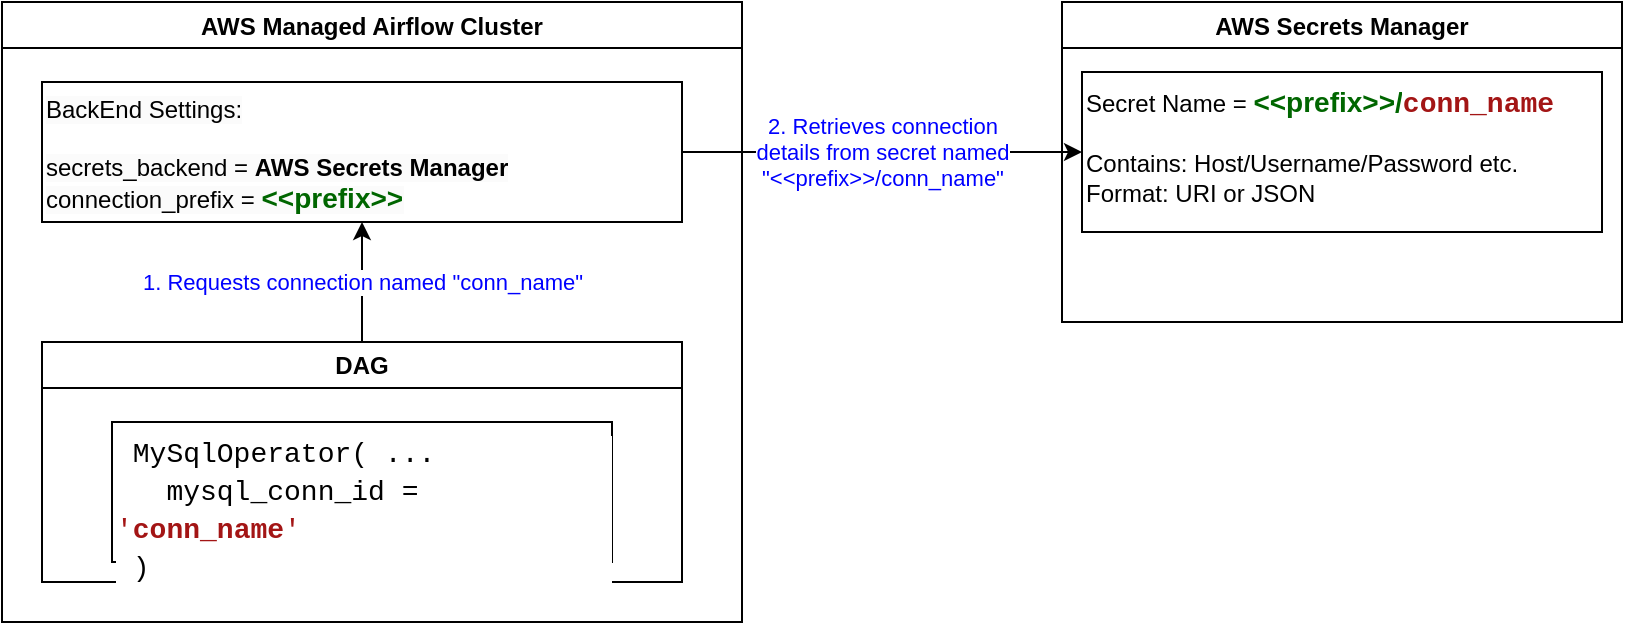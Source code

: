 <mxfile version="21.2.8" type="device" pages="2">
  <diagram name="Secrets Manager - Connections" id="eyTmbva28oI2vyMvv1o2">
    <mxGraphModel dx="1418" dy="828" grid="1" gridSize="10" guides="1" tooltips="1" connect="1" arrows="1" fold="1" page="1" pageScale="1" pageWidth="1100" pageHeight="850" math="0" shadow="0">
      <root>
        <mxCell id="0" />
        <mxCell id="1" parent="0" />
        <mxCell id="TREJK7lmLjp65B2A7TYI-1" value="AWS Managed Airflow Cluster" style="swimlane;" parent="1" vertex="1">
          <mxGeometry x="70" y="150" width="370" height="310" as="geometry" />
        </mxCell>
        <mxCell id="TREJK7lmLjp65B2A7TYI-13" value="1. Requests connection named &quot;conn_name&quot;" style="edgeStyle=orthogonalEdgeStyle;rounded=0;orthogonalLoop=1;jettySize=auto;html=1;entryX=0.5;entryY=1;entryDx=0;entryDy=0;fontColor=#0000FF;" parent="TREJK7lmLjp65B2A7TYI-1" source="TREJK7lmLjp65B2A7TYI-3" target="TREJK7lmLjp65B2A7TYI-5" edge="1">
          <mxGeometry relative="1" as="geometry" />
        </mxCell>
        <mxCell id="TREJK7lmLjp65B2A7TYI-3" value="DAG" style="swimlane;whiteSpace=wrap;html=1;" parent="TREJK7lmLjp65B2A7TYI-1" vertex="1">
          <mxGeometry x="20" y="170" width="320" height="120" as="geometry" />
        </mxCell>
        <mxCell id="TREJK7lmLjp65B2A7TYI-6" value="&lt;div style=&quot;background-color: rgb(255, 255, 255); font-family: Consolas, &amp;quot;Courier New&amp;quot;, monospace; font-size: 14px; line-height: 19px;&quot;&gt;&lt;div&gt;&amp;nbsp;MySqlOperator( ...&lt;/div&gt;&lt;div&gt;&amp;nbsp; &amp;nbsp;mysql_conn_id = &lt;span style=&quot;color: rgb(163, 21, 21);&quot;&gt;&#39;&lt;b&gt;conn_name&lt;/b&gt;&#39;&lt;/span&gt;&lt;/div&gt;&lt;div&gt;&amp;nbsp;)&lt;/div&gt;&lt;/div&gt;" style="rounded=0;whiteSpace=wrap;html=1;verticalAlign=top;align=left;" parent="TREJK7lmLjp65B2A7TYI-3" vertex="1">
          <mxGeometry x="35" y="40" width="250" height="70" as="geometry" />
        </mxCell>
        <mxCell id="TREJK7lmLjp65B2A7TYI-5" value="&lt;span style=&quot;color: rgb(0, 0, 0); font-family: Helvetica; font-size: 12px; font-style: normal; font-variant-ligatures: normal; font-variant-caps: normal; font-weight: 400; letter-spacing: normal; orphans: 2; text-indent: 0px; text-transform: none; widows: 2; word-spacing: 0px; -webkit-text-stroke-width: 0px; background-color: rgb(251, 251, 251); text-decoration-thickness: initial; text-decoration-style: initial; text-decoration-color: initial; float: none; display: inline !important;&quot;&gt;BackEnd Settings:&lt;/span&gt;&lt;br style=&quot;border-color: var(--border-color); color: rgb(0, 0, 0); font-family: Helvetica; font-size: 12px; font-style: normal; font-variant-ligatures: normal; font-variant-caps: normal; font-weight: 400; letter-spacing: normal; orphans: 2; text-indent: 0px; text-transform: none; widows: 2; word-spacing: 0px; -webkit-text-stroke-width: 0px; background-color: rgb(251, 251, 251); text-decoration-thickness: initial; text-decoration-style: initial; text-decoration-color: initial;&quot;&gt;&lt;br style=&quot;border-color: var(--border-color); color: rgb(0, 0, 0); font-family: Helvetica; font-size: 12px; font-style: normal; font-variant-ligatures: normal; font-variant-caps: normal; font-weight: 400; letter-spacing: normal; orphans: 2; text-indent: 0px; text-transform: none; widows: 2; word-spacing: 0px; -webkit-text-stroke-width: 0px; background-color: rgb(251, 251, 251); text-decoration-thickness: initial; text-decoration-style: initial; text-decoration-color: initial;&quot;&gt;&lt;span style=&quot;color: rgb(0, 0, 0); font-family: Helvetica; font-size: 12px; font-style: normal; font-variant-ligatures: normal; font-variant-caps: normal; font-weight: 400; letter-spacing: normal; orphans: 2; text-indent: 0px; text-transform: none; widows: 2; word-spacing: 0px; -webkit-text-stroke-width: 0px; background-color: rgb(251, 251, 251); text-decoration-thickness: initial; text-decoration-style: initial; text-decoration-color: initial; float: none; display: inline !important;&quot;&gt;secrets_backend = &lt;/span&gt;&lt;span style=&quot;color: rgb(0, 0, 0); font-family: Helvetica; font-size: 12px; font-style: normal; font-variant-ligatures: normal; font-variant-caps: normal; letter-spacing: normal; orphans: 2; text-indent: 0px; text-transform: none; widows: 2; word-spacing: 0px; -webkit-text-stroke-width: 0px; background-color: rgb(251, 251, 251); text-decoration-thickness: initial; text-decoration-style: initial; text-decoration-color: initial; float: none; display: inline !important;&quot;&gt;&lt;b&gt;AWS Secrets Manager&lt;/b&gt;&lt;/span&gt;&lt;br style=&quot;border-color: var(--border-color); color: rgb(0, 0, 0); font-family: Helvetica; font-size: 12px; font-style: normal; font-variant-ligatures: normal; font-variant-caps: normal; font-weight: 400; letter-spacing: normal; orphans: 2; text-indent: 0px; text-transform: none; widows: 2; word-spacing: 0px; -webkit-text-stroke-width: 0px; background-color: rgb(251, 251, 251); text-decoration-thickness: initial; text-decoration-style: initial; text-decoration-color: initial;&quot;&gt;&lt;span style=&quot;color: rgb(0, 0, 0); font-family: Helvetica; font-size: 12px; font-style: normal; font-variant-ligatures: normal; font-variant-caps: normal; font-weight: 400; letter-spacing: normal; orphans: 2; text-indent: 0px; text-transform: none; widows: 2; word-spacing: 0px; -webkit-text-stroke-width: 0px; background-color: rgb(251, 251, 251); text-decoration-thickness: initial; text-decoration-style: initial; text-decoration-color: initial; float: none; display: inline !important;&quot;&gt;connection_prefix = &lt;/span&gt;&lt;span style=&quot;font-family: Helvetica; font-style: normal; font-variant-ligatures: normal; font-variant-caps: normal; letter-spacing: normal; orphans: 2; text-indent: 0px; text-transform: none; widows: 2; word-spacing: 0px; -webkit-text-stroke-width: 0px; background-color: rgb(251, 251, 251); text-decoration-thickness: initial; text-decoration-style: initial; text-decoration-color: initial; float: none; display: inline !important;&quot;&gt;&lt;font size=&quot;1&quot; style=&quot;&quot; color=&quot;#006600&quot;&gt;&lt;b style=&quot;font-size: 14px;&quot;&gt;&amp;lt;&amp;lt;prefix&amp;gt;&amp;gt;&lt;/b&gt;&lt;/font&gt;&lt;/span&gt;" style="rounded=0;whiteSpace=wrap;html=1;verticalAlign=top;align=left;" parent="TREJK7lmLjp65B2A7TYI-1" vertex="1">
          <mxGeometry x="20" y="40" width="320" height="70" as="geometry" />
        </mxCell>
        <mxCell id="TREJK7lmLjp65B2A7TYI-7" value="AWS Secrets Manager" style="swimlane;" parent="1" vertex="1">
          <mxGeometry x="600" y="150" width="280" height="160" as="geometry" />
        </mxCell>
        <mxCell id="TREJK7lmLjp65B2A7TYI-8" value="Secret Name =&amp;nbsp;&lt;font style=&quot;border-color: var(--border-color);&quot; size=&quot;1&quot; color=&quot;#006600&quot;&gt;&lt;b style=&quot;border-color: var(--border-color); font-size: 14px;&quot;&gt;&amp;lt;&amp;lt;prefix&amp;gt;&amp;gt;/&lt;/b&gt;&lt;/font&gt;&lt;b style=&quot;border-color: var(--border-color); color: rgb(163, 21, 21); font-family: Consolas, &amp;quot;Courier New&amp;quot;, monospace; font-size: 14px; background-color: rgb(255, 255, 255);&quot;&gt;conn_name&lt;/b&gt;&lt;br&gt;&lt;br&gt;Contains: Host/Username/Password etc. &lt;br&gt;Format: URI or JSON&lt;br&gt;&lt;b style=&quot;border-color: var(--border-color); color: rgb(163, 21, 21); font-family: Consolas, &amp;quot;Courier New&amp;quot;, monospace; font-size: 14px; background-color: rgb(255, 255, 255);&quot;&gt;&lt;br&gt;&lt;br&gt;&lt;br&gt;&lt;/b&gt;" style="rounded=0;whiteSpace=wrap;html=1;verticalAlign=top;align=left;" parent="TREJK7lmLjp65B2A7TYI-7" vertex="1">
          <mxGeometry x="10" y="35" width="260" height="80" as="geometry" />
        </mxCell>
        <mxCell id="TREJK7lmLjp65B2A7TYI-14" value="2. Retrieves connection&lt;br&gt;details from secret named &lt;br&gt;&quot;&amp;lt;&amp;lt;prefix&amp;gt;&amp;gt;/conn_name&quot;" style="edgeStyle=orthogonalEdgeStyle;rounded=0;orthogonalLoop=1;jettySize=auto;html=1;entryX=0;entryY=0.5;entryDx=0;entryDy=0;fontColor=#0000FF;" parent="1" source="TREJK7lmLjp65B2A7TYI-5" target="TREJK7lmLjp65B2A7TYI-8" edge="1">
          <mxGeometry relative="1" as="geometry" />
        </mxCell>
      </root>
    </mxGraphModel>
  </diagram>
  <diagram name="Secrets Manager - Variables" id="ljwEArL4pbQEJRG0JcG_">
    <mxGraphModel dx="1418" dy="828" grid="1" gridSize="10" guides="1" tooltips="1" connect="1" arrows="1" fold="1" page="1" pageScale="1" pageWidth="1100" pageHeight="850" math="0" shadow="0">
      <root>
        <mxCell id="deJ4t0esJLtrHH3z8C1N-0" />
        <mxCell id="deJ4t0esJLtrHH3z8C1N-1" parent="deJ4t0esJLtrHH3z8C1N-0" />
        <mxCell id="deJ4t0esJLtrHH3z8C1N-2" value="AWS Managed Airflow Cluster" style="swimlane;" vertex="1" parent="deJ4t0esJLtrHH3z8C1N-1">
          <mxGeometry x="20" y="150" width="600" height="390" as="geometry" />
        </mxCell>
        <mxCell id="deJ4t0esJLtrHH3z8C1N-3" value="A1. Requests value of variable named &quot;var_name&quot;" style="edgeStyle=orthogonalEdgeStyle;rounded=0;orthogonalLoop=1;jettySize=auto;html=1;entryX=0.5;entryY=1;entryDx=0;entryDy=0;fontColor=#0000FF;exitX=1;exitY=0.5;exitDx=0;exitDy=0;" edge="1" parent="deJ4t0esJLtrHH3z8C1N-2" source="deJ4t0esJLtrHH3z8C1N-5" target="deJ4t0esJLtrHH3z8C1N-6">
          <mxGeometry x="0.353" y="-120" relative="1" as="geometry">
            <mxPoint as="offset" />
          </mxGeometry>
        </mxCell>
        <mxCell id="deJ4t0esJLtrHH3z8C1N-4" value="DAG" style="swimlane;whiteSpace=wrap;html=1;" vertex="1" parent="deJ4t0esJLtrHH3z8C1N-2">
          <mxGeometry x="20" y="120" width="280" height="170" as="geometry" />
        </mxCell>
        <mxCell id="deJ4t0esJLtrHH3z8C1N-5" value="&lt;div style=&quot;background-color: rgb(255, 255, 255); font-family: Consolas, &amp;quot;Courier New&amp;quot;, monospace; font-size: 14px; line-height: 19px;&quot;&gt;&lt;div style=&quot;line-height: 19px;&quot;&gt;value =&amp;nbsp;&lt;/div&gt;&lt;div style=&quot;line-height: 19px;&quot;&gt;&amp;nbsp; Variable.get(&#39;var_name&#39;)&lt;/div&gt;&lt;/div&gt;" style="rounded=0;whiteSpace=wrap;html=1;verticalAlign=top;align=left;" vertex="1" parent="deJ4t0esJLtrHH3z8C1N-4">
          <mxGeometry x="10" y="40" width="230" height="50" as="geometry" />
        </mxCell>
        <mxCell id="zMBmv2wJwzY15TC0EhDK-0" value="&lt;div style=&quot;background-color: rgb(255, 255, 255); font-family: Consolas, &amp;quot;Courier New&amp;quot;, monospace; font-size: 14px; line-height: 19px;&quot;&gt;&lt;div style=&quot;line-height: 19px;&quot;&gt;value =&amp;nbsp;&lt;/div&gt;&lt;div style=&quot;line-height: 19px;&quot;&gt;&amp;nbsp;&amp;nbsp;os.environ[&lt;span style=&quot;color: rgb(163, 21, 21);&quot;&gt;&#39;os_var_name&#39;&lt;/span&gt;&lt;span style=&quot;&quot;&gt;]&lt;/span&gt;&lt;/div&gt;&lt;/div&gt;" style="rounded=0;whiteSpace=wrap;html=1;verticalAlign=top;align=left;" vertex="1" parent="deJ4t0esJLtrHH3z8C1N-4">
          <mxGeometry x="10" y="100" width="230" height="50" as="geometry" />
        </mxCell>
        <mxCell id="deJ4t0esJLtrHH3z8C1N-6" value="&lt;span style=&quot;color: rgb(0, 0, 0); font-family: Helvetica; font-size: 12px; font-style: normal; font-variant-ligatures: normal; font-variant-caps: normal; font-weight: 400; letter-spacing: normal; orphans: 2; text-indent: 0px; text-transform: none; widows: 2; word-spacing: 0px; -webkit-text-stroke-width: 0px; background-color: rgb(251, 251, 251); text-decoration-thickness: initial; text-decoration-style: initial; text-decoration-color: initial; float: none; display: inline !important;&quot;&gt;BackEnd Settings:&lt;/span&gt;&lt;br style=&quot;border-color: var(--border-color); color: rgb(0, 0, 0); font-family: Helvetica; font-size: 12px; font-style: normal; font-variant-ligatures: normal; font-variant-caps: normal; font-weight: 400; letter-spacing: normal; orphans: 2; text-indent: 0px; text-transform: none; widows: 2; word-spacing: 0px; -webkit-text-stroke-width: 0px; background-color: rgb(251, 251, 251); text-decoration-thickness: initial; text-decoration-style: initial; text-decoration-color: initial;&quot;&gt;&lt;br style=&quot;border-color: var(--border-color); color: rgb(0, 0, 0); font-family: Helvetica; font-size: 12px; font-style: normal; font-variant-ligatures: normal; font-variant-caps: normal; font-weight: 400; letter-spacing: normal; orphans: 2; text-indent: 0px; text-transform: none; widows: 2; word-spacing: 0px; -webkit-text-stroke-width: 0px; background-color: rgb(251, 251, 251); text-decoration-thickness: initial; text-decoration-style: initial; text-decoration-color: initial;&quot;&gt;&lt;span style=&quot;color: rgb(0, 0, 0); font-family: Helvetica; font-size: 12px; font-style: normal; font-variant-ligatures: normal; font-variant-caps: normal; font-weight: 400; letter-spacing: normal; orphans: 2; text-indent: 0px; text-transform: none; widows: 2; word-spacing: 0px; -webkit-text-stroke-width: 0px; background-color: rgb(251, 251, 251); text-decoration-thickness: initial; text-decoration-style: initial; text-decoration-color: initial; float: none; display: inline !important;&quot;&gt;secrets_backend = &lt;/span&gt;&lt;span style=&quot;color: rgb(0, 0, 0); font-family: Helvetica; font-size: 12px; font-style: normal; font-variant-ligatures: normal; font-variant-caps: normal; letter-spacing: normal; orphans: 2; text-indent: 0px; text-transform: none; widows: 2; word-spacing: 0px; -webkit-text-stroke-width: 0px; background-color: rgb(251, 251, 251); text-decoration-thickness: initial; text-decoration-style: initial; text-decoration-color: initial; float: none; display: inline !important;&quot;&gt;&lt;b&gt;AWS Secrets Manager&lt;/b&gt;&lt;/span&gt;&lt;br style=&quot;border-color: var(--border-color); color: rgb(0, 0, 0); font-family: Helvetica; font-size: 12px; font-style: normal; font-variant-ligatures: normal; font-variant-caps: normal; font-weight: 400; letter-spacing: normal; orphans: 2; text-indent: 0px; text-transform: none; widows: 2; word-spacing: 0px; -webkit-text-stroke-width: 0px; background-color: rgb(251, 251, 251); text-decoration-thickness: initial; text-decoration-style: initial; text-decoration-color: initial;&quot;&gt;&lt;span style=&quot;color: rgb(0, 0, 0); font-family: Helvetica; font-size: 12px; font-style: normal; font-variant-ligatures: normal; font-variant-caps: normal; font-weight: 400; letter-spacing: normal; orphans: 2; text-indent: 0px; text-transform: none; widows: 2; word-spacing: 0px; -webkit-text-stroke-width: 0px; background-color: rgb(251, 251, 251); text-decoration-thickness: initial; text-decoration-style: initial; text-decoration-color: initial; float: none; display: inline !important;&quot;&gt;VARIABLES_prefix = &lt;/span&gt;&lt;span style=&quot;font-family: Helvetica; font-style: normal; font-variant-ligatures: normal; font-variant-caps: normal; letter-spacing: normal; orphans: 2; text-indent: 0px; text-transform: none; widows: 2; word-spacing: 0px; -webkit-text-stroke-width: 0px; background-color: rgb(251, 251, 251); text-decoration-thickness: initial; text-decoration-style: initial; text-decoration-color: initial; float: none; display: inline !important;&quot;&gt;&lt;font size=&quot;1&quot; style=&quot;&quot; color=&quot;#006600&quot;&gt;&lt;b style=&quot;font-size: 14px;&quot;&gt;&amp;lt;&amp;lt;var_prefix&amp;gt;&amp;gt;&lt;/b&gt;&lt;/font&gt;&lt;/span&gt;" style="rounded=0;whiteSpace=wrap;html=1;verticalAlign=top;align=left;" vertex="1" parent="deJ4t0esJLtrHH3z8C1N-2">
          <mxGeometry x="190" y="35" width="320" height="70" as="geometry" />
        </mxCell>
        <mxCell id="zMBmv2wJwzY15TC0EhDK-1" value="&lt;span style=&quot;color: rgb(0, 0, 0); font-family: Helvetica; font-size: 12px; font-style: normal; font-variant-ligatures: normal; font-variant-caps: normal; font-weight: 400; letter-spacing: normal; orphans: 2; text-indent: 0px; text-transform: none; widows: 2; word-spacing: 0px; -webkit-text-stroke-width: 0px; background-color: rgb(251, 251, 251); text-decoration-thickness: initial; text-decoration-style: initial; text-decoration-color: initial; float: none; display: inline !important;&quot;&gt;Variables Defined in Cluster Settings (during creation):&lt;/span&gt;&lt;br style=&quot;border-color: var(--border-color); color: rgb(0, 0, 0); font-family: Helvetica; font-size: 12px; font-style: normal; font-variant-ligatures: normal; font-variant-caps: normal; font-weight: 400; letter-spacing: normal; orphans: 2; text-indent: 0px; text-transform: none; widows: 2; word-spacing: 0px; -webkit-text-stroke-width: 0px; background-color: rgb(251, 251, 251); text-decoration-thickness: initial; text-decoration-style: initial; text-decoration-color: initial;&quot;&gt;&lt;br style=&quot;border-color: var(--border-color); color: rgb(0, 0, 0); font-family: Helvetica; font-size: 12px; font-style: normal; font-variant-ligatures: normal; font-variant-caps: normal; font-weight: 400; letter-spacing: normal; orphans: 2; text-indent: 0px; text-transform: none; widows: 2; word-spacing: 0px; -webkit-text-stroke-width: 0px; background-color: rgb(251, 251, 251); text-decoration-thickness: initial; text-decoration-style: initial; text-decoration-color: initial;&quot;&gt;&lt;span style=&quot;color: rgb(0, 0, 0); font-family: Helvetica; font-size: 12px; font-style: normal; font-variant-ligatures: normal; font-variant-caps: normal; font-weight: 400; letter-spacing: normal; orphans: 2; text-indent: 0px; text-transform: none; widows: 2; word-spacing: 0px; -webkit-text-stroke-width: 0px; background-color: rgb(251, 251, 251); text-decoration-thickness: initial; text-decoration-style: initial; text-decoration-color: initial; float: none; display: inline !important;&quot;&gt;os_var_name = &lt;/span&gt;&lt;span style=&quot;font-family: Helvetica; font-style: normal; font-variant-ligatures: normal; font-variant-caps: normal; letter-spacing: normal; orphans: 2; text-indent: 0px; text-transform: none; widows: 2; word-spacing: 0px; -webkit-text-stroke-width: 0px; background-color: rgb(251, 251, 251); text-decoration-thickness: initial; text-decoration-style: initial; text-decoration-color: initial; float: none; display: inline !important;&quot;&gt;&lt;font size=&quot;1&quot; style=&quot;&quot; color=&quot;#006600&quot;&gt;&lt;b style=&quot;font-size: 14px;&quot;&gt;&amp;lt;&amp;lt;var_value&amp;gt;&amp;gt;&lt;/b&gt;&lt;/font&gt;&lt;/span&gt;" style="rounded=0;whiteSpace=wrap;html=1;verticalAlign=top;align=left;" vertex="1" parent="deJ4t0esJLtrHH3z8C1N-2">
          <mxGeometry x="190" y="310" width="320" height="70" as="geometry" />
        </mxCell>
        <mxCell id="zMBmv2wJwzY15TC0EhDK-2" value="B1. Retrieves value directly" style="edgeStyle=orthogonalEdgeStyle;rounded=0;orthogonalLoop=1;jettySize=auto;html=1;entryX=0.5;entryY=0;entryDx=0;entryDy=0;exitX=1;exitY=0.5;exitDx=0;exitDy=0;fontColor=#0000FF;" edge="1" parent="deJ4t0esJLtrHH3z8C1N-2" source="zMBmv2wJwzY15TC0EhDK-0" target="zMBmv2wJwzY15TC0EhDK-1">
          <mxGeometry x="0.355" y="30" relative="1" as="geometry">
            <mxPoint as="offset" />
          </mxGeometry>
        </mxCell>
        <mxCell id="deJ4t0esJLtrHH3z8C1N-7" value="AWS Secrets Manager" style="swimlane;" vertex="1" parent="deJ4t0esJLtrHH3z8C1N-1">
          <mxGeometry x="710" y="150" width="280" height="120" as="geometry" />
        </mxCell>
        <mxCell id="deJ4t0esJLtrHH3z8C1N-8" value="Secret Name =&amp;nbsp;&lt;font style=&quot;border-color: var(--border-color);&quot; size=&quot;1&quot; color=&quot;#006600&quot;&gt;&lt;b style=&quot;border-color: var(--border-color); font-size: 14px;&quot;&gt;&amp;lt;&amp;lt;var_prefix&amp;gt;&amp;gt;/&lt;/b&gt;&lt;/font&gt;&lt;b style=&quot;border-color: var(--border-color); color: rgb(163, 21, 21); font-family: Consolas, &amp;quot;Courier New&amp;quot;, monospace; font-size: 14px; background-color: rgb(255, 255, 255);&quot;&gt;var_name&lt;/b&gt;&lt;br&gt;&lt;br&gt;Contains: variable value&lt;br&gt;&lt;b style=&quot;border-color: var(--border-color); color: rgb(163, 21, 21); font-family: Consolas, &amp;quot;Courier New&amp;quot;, monospace; font-size: 14px; background-color: rgb(255, 255, 255);&quot;&gt;&lt;br&gt;&lt;br&gt;&lt;br&gt;&lt;/b&gt;" style="rounded=0;whiteSpace=wrap;html=1;verticalAlign=top;align=left;" vertex="1" parent="deJ4t0esJLtrHH3z8C1N-7">
          <mxGeometry x="10" y="35" width="260" height="65" as="geometry" />
        </mxCell>
        <mxCell id="deJ4t0esJLtrHH3z8C1N-9" value="A2. Retrieves connection&lt;br&gt;details from secret named &lt;br&gt;&quot;&amp;lt;&amp;lt;var_prefix&amp;gt;&amp;gt;/var_name&quot;" style="edgeStyle=orthogonalEdgeStyle;rounded=0;orthogonalLoop=1;jettySize=auto;html=1;entryX=0;entryY=0.5;entryDx=0;entryDy=0;fontColor=#0000FF;" edge="1" parent="deJ4t0esJLtrHH3z8C1N-1" source="deJ4t0esJLtrHH3z8C1N-6" target="deJ4t0esJLtrHH3z8C1N-8">
          <mxGeometry relative="1" as="geometry" />
        </mxCell>
      </root>
    </mxGraphModel>
  </diagram>
</mxfile>
